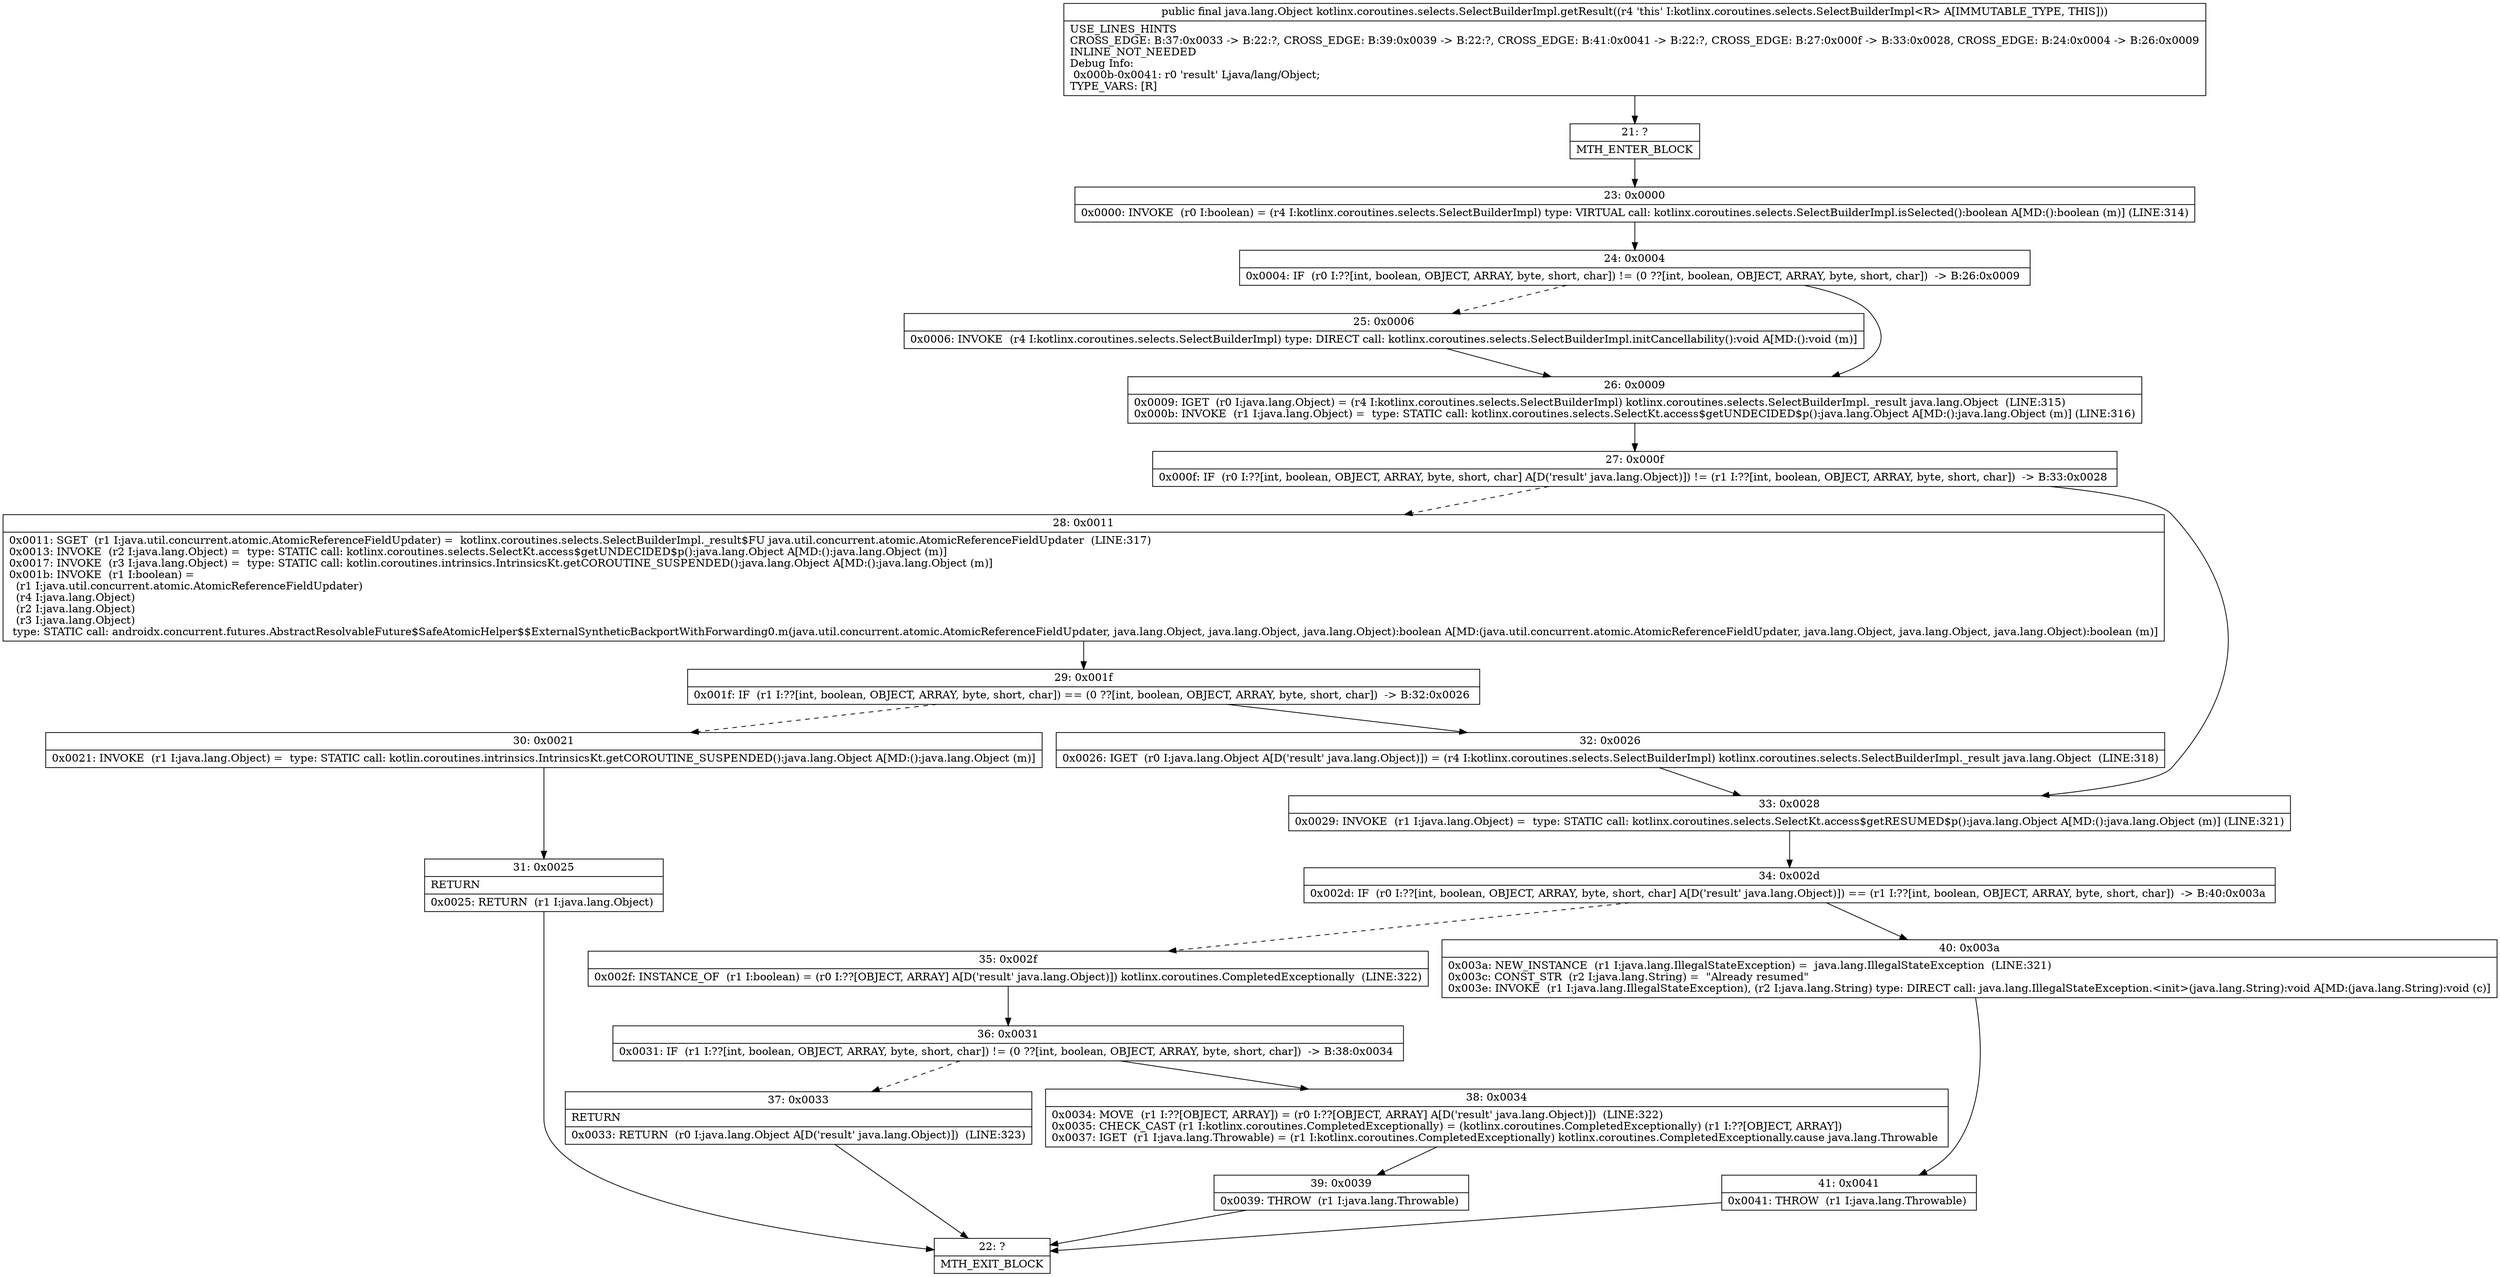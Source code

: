 digraph "CFG forkotlinx.coroutines.selects.SelectBuilderImpl.getResult()Ljava\/lang\/Object;" {
Node_21 [shape=record,label="{21\:\ ?|MTH_ENTER_BLOCK\l}"];
Node_23 [shape=record,label="{23\:\ 0x0000|0x0000: INVOKE  (r0 I:boolean) = (r4 I:kotlinx.coroutines.selects.SelectBuilderImpl) type: VIRTUAL call: kotlinx.coroutines.selects.SelectBuilderImpl.isSelected():boolean A[MD:():boolean (m)] (LINE:314)\l}"];
Node_24 [shape=record,label="{24\:\ 0x0004|0x0004: IF  (r0 I:??[int, boolean, OBJECT, ARRAY, byte, short, char]) != (0 ??[int, boolean, OBJECT, ARRAY, byte, short, char])  \-\> B:26:0x0009 \l}"];
Node_25 [shape=record,label="{25\:\ 0x0006|0x0006: INVOKE  (r4 I:kotlinx.coroutines.selects.SelectBuilderImpl) type: DIRECT call: kotlinx.coroutines.selects.SelectBuilderImpl.initCancellability():void A[MD:():void (m)]\l}"];
Node_26 [shape=record,label="{26\:\ 0x0009|0x0009: IGET  (r0 I:java.lang.Object) = (r4 I:kotlinx.coroutines.selects.SelectBuilderImpl) kotlinx.coroutines.selects.SelectBuilderImpl._result java.lang.Object  (LINE:315)\l0x000b: INVOKE  (r1 I:java.lang.Object) =  type: STATIC call: kotlinx.coroutines.selects.SelectKt.access$getUNDECIDED$p():java.lang.Object A[MD:():java.lang.Object (m)] (LINE:316)\l}"];
Node_27 [shape=record,label="{27\:\ 0x000f|0x000f: IF  (r0 I:??[int, boolean, OBJECT, ARRAY, byte, short, char] A[D('result' java.lang.Object)]) != (r1 I:??[int, boolean, OBJECT, ARRAY, byte, short, char])  \-\> B:33:0x0028 \l}"];
Node_28 [shape=record,label="{28\:\ 0x0011|0x0011: SGET  (r1 I:java.util.concurrent.atomic.AtomicReferenceFieldUpdater) =  kotlinx.coroutines.selects.SelectBuilderImpl._result$FU java.util.concurrent.atomic.AtomicReferenceFieldUpdater  (LINE:317)\l0x0013: INVOKE  (r2 I:java.lang.Object) =  type: STATIC call: kotlinx.coroutines.selects.SelectKt.access$getUNDECIDED$p():java.lang.Object A[MD:():java.lang.Object (m)]\l0x0017: INVOKE  (r3 I:java.lang.Object) =  type: STATIC call: kotlin.coroutines.intrinsics.IntrinsicsKt.getCOROUTINE_SUSPENDED():java.lang.Object A[MD:():java.lang.Object (m)]\l0x001b: INVOKE  (r1 I:boolean) = \l  (r1 I:java.util.concurrent.atomic.AtomicReferenceFieldUpdater)\l  (r4 I:java.lang.Object)\l  (r2 I:java.lang.Object)\l  (r3 I:java.lang.Object)\l type: STATIC call: androidx.concurrent.futures.AbstractResolvableFuture$SafeAtomicHelper$$ExternalSyntheticBackportWithForwarding0.m(java.util.concurrent.atomic.AtomicReferenceFieldUpdater, java.lang.Object, java.lang.Object, java.lang.Object):boolean A[MD:(java.util.concurrent.atomic.AtomicReferenceFieldUpdater, java.lang.Object, java.lang.Object, java.lang.Object):boolean (m)]\l}"];
Node_29 [shape=record,label="{29\:\ 0x001f|0x001f: IF  (r1 I:??[int, boolean, OBJECT, ARRAY, byte, short, char]) == (0 ??[int, boolean, OBJECT, ARRAY, byte, short, char])  \-\> B:32:0x0026 \l}"];
Node_30 [shape=record,label="{30\:\ 0x0021|0x0021: INVOKE  (r1 I:java.lang.Object) =  type: STATIC call: kotlin.coroutines.intrinsics.IntrinsicsKt.getCOROUTINE_SUSPENDED():java.lang.Object A[MD:():java.lang.Object (m)]\l}"];
Node_31 [shape=record,label="{31\:\ 0x0025|RETURN\l|0x0025: RETURN  (r1 I:java.lang.Object) \l}"];
Node_22 [shape=record,label="{22\:\ ?|MTH_EXIT_BLOCK\l}"];
Node_32 [shape=record,label="{32\:\ 0x0026|0x0026: IGET  (r0 I:java.lang.Object A[D('result' java.lang.Object)]) = (r4 I:kotlinx.coroutines.selects.SelectBuilderImpl) kotlinx.coroutines.selects.SelectBuilderImpl._result java.lang.Object  (LINE:318)\l}"];
Node_33 [shape=record,label="{33\:\ 0x0028|0x0029: INVOKE  (r1 I:java.lang.Object) =  type: STATIC call: kotlinx.coroutines.selects.SelectKt.access$getRESUMED$p():java.lang.Object A[MD:():java.lang.Object (m)] (LINE:321)\l}"];
Node_34 [shape=record,label="{34\:\ 0x002d|0x002d: IF  (r0 I:??[int, boolean, OBJECT, ARRAY, byte, short, char] A[D('result' java.lang.Object)]) == (r1 I:??[int, boolean, OBJECT, ARRAY, byte, short, char])  \-\> B:40:0x003a \l}"];
Node_35 [shape=record,label="{35\:\ 0x002f|0x002f: INSTANCE_OF  (r1 I:boolean) = (r0 I:??[OBJECT, ARRAY] A[D('result' java.lang.Object)]) kotlinx.coroutines.CompletedExceptionally  (LINE:322)\l}"];
Node_36 [shape=record,label="{36\:\ 0x0031|0x0031: IF  (r1 I:??[int, boolean, OBJECT, ARRAY, byte, short, char]) != (0 ??[int, boolean, OBJECT, ARRAY, byte, short, char])  \-\> B:38:0x0034 \l}"];
Node_37 [shape=record,label="{37\:\ 0x0033|RETURN\l|0x0033: RETURN  (r0 I:java.lang.Object A[D('result' java.lang.Object)])  (LINE:323)\l}"];
Node_38 [shape=record,label="{38\:\ 0x0034|0x0034: MOVE  (r1 I:??[OBJECT, ARRAY]) = (r0 I:??[OBJECT, ARRAY] A[D('result' java.lang.Object)])  (LINE:322)\l0x0035: CHECK_CAST (r1 I:kotlinx.coroutines.CompletedExceptionally) = (kotlinx.coroutines.CompletedExceptionally) (r1 I:??[OBJECT, ARRAY]) \l0x0037: IGET  (r1 I:java.lang.Throwable) = (r1 I:kotlinx.coroutines.CompletedExceptionally) kotlinx.coroutines.CompletedExceptionally.cause java.lang.Throwable \l}"];
Node_39 [shape=record,label="{39\:\ 0x0039|0x0039: THROW  (r1 I:java.lang.Throwable) \l}"];
Node_40 [shape=record,label="{40\:\ 0x003a|0x003a: NEW_INSTANCE  (r1 I:java.lang.IllegalStateException) =  java.lang.IllegalStateException  (LINE:321)\l0x003c: CONST_STR  (r2 I:java.lang.String) =  \"Already resumed\" \l0x003e: INVOKE  (r1 I:java.lang.IllegalStateException), (r2 I:java.lang.String) type: DIRECT call: java.lang.IllegalStateException.\<init\>(java.lang.String):void A[MD:(java.lang.String):void (c)]\l}"];
Node_41 [shape=record,label="{41\:\ 0x0041|0x0041: THROW  (r1 I:java.lang.Throwable) \l}"];
MethodNode[shape=record,label="{public final java.lang.Object kotlinx.coroutines.selects.SelectBuilderImpl.getResult((r4 'this' I:kotlinx.coroutines.selects.SelectBuilderImpl\<R\> A[IMMUTABLE_TYPE, THIS]))  | USE_LINES_HINTS\lCROSS_EDGE: B:37:0x0033 \-\> B:22:?, CROSS_EDGE: B:39:0x0039 \-\> B:22:?, CROSS_EDGE: B:41:0x0041 \-\> B:22:?, CROSS_EDGE: B:27:0x000f \-\> B:33:0x0028, CROSS_EDGE: B:24:0x0004 \-\> B:26:0x0009\lINLINE_NOT_NEEDED\lDebug Info:\l  0x000b\-0x0041: r0 'result' Ljava\/lang\/Object;\lTYPE_VARS: [R]\l}"];
MethodNode -> Node_21;Node_21 -> Node_23;
Node_23 -> Node_24;
Node_24 -> Node_25[style=dashed];
Node_24 -> Node_26;
Node_25 -> Node_26;
Node_26 -> Node_27;
Node_27 -> Node_28[style=dashed];
Node_27 -> Node_33;
Node_28 -> Node_29;
Node_29 -> Node_30[style=dashed];
Node_29 -> Node_32;
Node_30 -> Node_31;
Node_31 -> Node_22;
Node_32 -> Node_33;
Node_33 -> Node_34;
Node_34 -> Node_35[style=dashed];
Node_34 -> Node_40;
Node_35 -> Node_36;
Node_36 -> Node_37[style=dashed];
Node_36 -> Node_38;
Node_37 -> Node_22;
Node_38 -> Node_39;
Node_39 -> Node_22;
Node_40 -> Node_41;
Node_41 -> Node_22;
}

